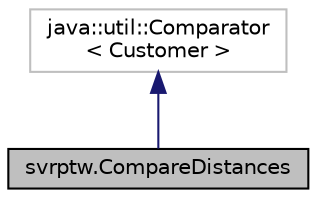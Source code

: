 digraph "svrptw.CompareDistances"
{
  edge [fontname="Helvetica",fontsize="10",labelfontname="Helvetica",labelfontsize="10"];
  node [fontname="Helvetica",fontsize="10",shape=record];
  Node1 [label="svrptw.CompareDistances",height=0.2,width=0.4,color="black", fillcolor="grey75", style="filled", fontcolor="black"];
  Node2 -> Node1 [dir="back",color="midnightblue",fontsize="10",style="solid"];
  Node2 [label="java::util::Comparator\l\< Customer \>",height=0.2,width=0.4,color="grey75", fillcolor="white", style="filled"];
}
